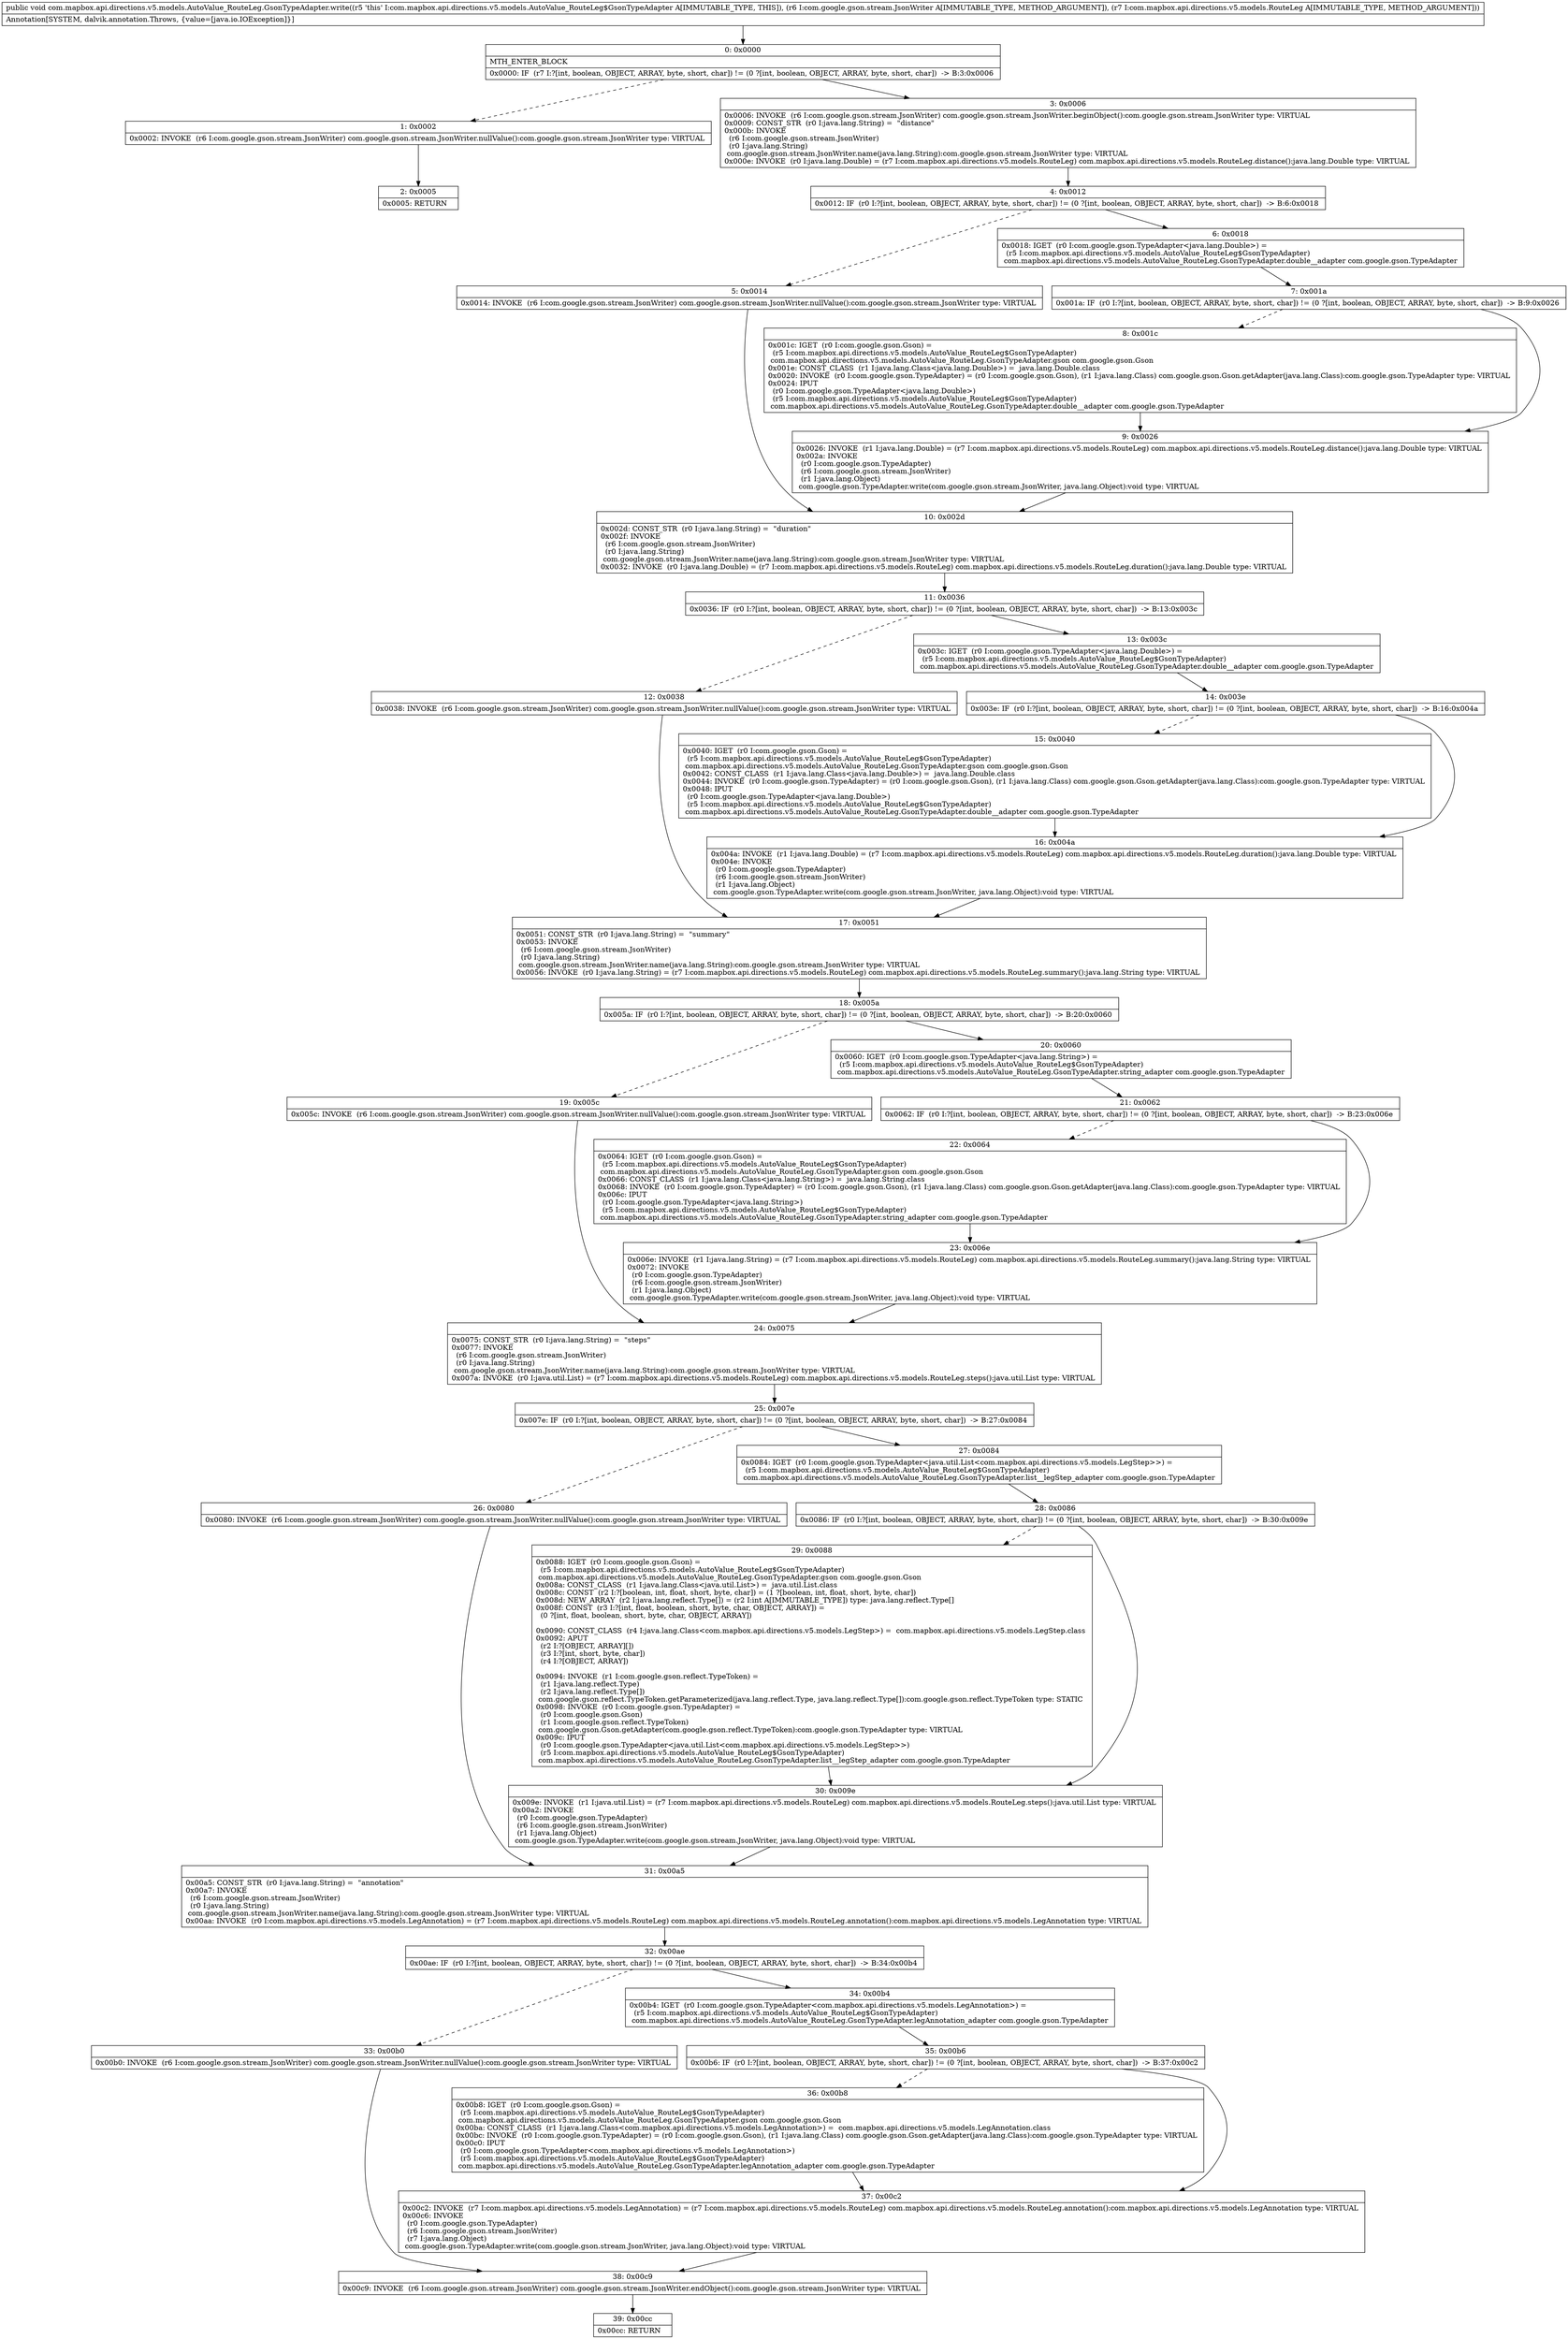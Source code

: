 digraph "CFG forcom.mapbox.api.directions.v5.models.AutoValue_RouteLeg.GsonTypeAdapter.write(Lcom\/google\/gson\/stream\/JsonWriter;Lcom\/mapbox\/api\/directions\/v5\/models\/RouteLeg;)V" {
Node_0 [shape=record,label="{0\:\ 0x0000|MTH_ENTER_BLOCK\l|0x0000: IF  (r7 I:?[int, boolean, OBJECT, ARRAY, byte, short, char]) != (0 ?[int, boolean, OBJECT, ARRAY, byte, short, char])  \-\> B:3:0x0006 \l}"];
Node_1 [shape=record,label="{1\:\ 0x0002|0x0002: INVOKE  (r6 I:com.google.gson.stream.JsonWriter) com.google.gson.stream.JsonWriter.nullValue():com.google.gson.stream.JsonWriter type: VIRTUAL \l}"];
Node_2 [shape=record,label="{2\:\ 0x0005|0x0005: RETURN   \l}"];
Node_3 [shape=record,label="{3\:\ 0x0006|0x0006: INVOKE  (r6 I:com.google.gson.stream.JsonWriter) com.google.gson.stream.JsonWriter.beginObject():com.google.gson.stream.JsonWriter type: VIRTUAL \l0x0009: CONST_STR  (r0 I:java.lang.String) =  \"distance\" \l0x000b: INVOKE  \l  (r6 I:com.google.gson.stream.JsonWriter)\l  (r0 I:java.lang.String)\l com.google.gson.stream.JsonWriter.name(java.lang.String):com.google.gson.stream.JsonWriter type: VIRTUAL \l0x000e: INVOKE  (r0 I:java.lang.Double) = (r7 I:com.mapbox.api.directions.v5.models.RouteLeg) com.mapbox.api.directions.v5.models.RouteLeg.distance():java.lang.Double type: VIRTUAL \l}"];
Node_4 [shape=record,label="{4\:\ 0x0012|0x0012: IF  (r0 I:?[int, boolean, OBJECT, ARRAY, byte, short, char]) != (0 ?[int, boolean, OBJECT, ARRAY, byte, short, char])  \-\> B:6:0x0018 \l}"];
Node_5 [shape=record,label="{5\:\ 0x0014|0x0014: INVOKE  (r6 I:com.google.gson.stream.JsonWriter) com.google.gson.stream.JsonWriter.nullValue():com.google.gson.stream.JsonWriter type: VIRTUAL \l}"];
Node_6 [shape=record,label="{6\:\ 0x0018|0x0018: IGET  (r0 I:com.google.gson.TypeAdapter\<java.lang.Double\>) = \l  (r5 I:com.mapbox.api.directions.v5.models.AutoValue_RouteLeg$GsonTypeAdapter)\l com.mapbox.api.directions.v5.models.AutoValue_RouteLeg.GsonTypeAdapter.double__adapter com.google.gson.TypeAdapter \l}"];
Node_7 [shape=record,label="{7\:\ 0x001a|0x001a: IF  (r0 I:?[int, boolean, OBJECT, ARRAY, byte, short, char]) != (0 ?[int, boolean, OBJECT, ARRAY, byte, short, char])  \-\> B:9:0x0026 \l}"];
Node_8 [shape=record,label="{8\:\ 0x001c|0x001c: IGET  (r0 I:com.google.gson.Gson) = \l  (r5 I:com.mapbox.api.directions.v5.models.AutoValue_RouteLeg$GsonTypeAdapter)\l com.mapbox.api.directions.v5.models.AutoValue_RouteLeg.GsonTypeAdapter.gson com.google.gson.Gson \l0x001e: CONST_CLASS  (r1 I:java.lang.Class\<java.lang.Double\>) =  java.lang.Double.class \l0x0020: INVOKE  (r0 I:com.google.gson.TypeAdapter) = (r0 I:com.google.gson.Gson), (r1 I:java.lang.Class) com.google.gson.Gson.getAdapter(java.lang.Class):com.google.gson.TypeAdapter type: VIRTUAL \l0x0024: IPUT  \l  (r0 I:com.google.gson.TypeAdapter\<java.lang.Double\>)\l  (r5 I:com.mapbox.api.directions.v5.models.AutoValue_RouteLeg$GsonTypeAdapter)\l com.mapbox.api.directions.v5.models.AutoValue_RouteLeg.GsonTypeAdapter.double__adapter com.google.gson.TypeAdapter \l}"];
Node_9 [shape=record,label="{9\:\ 0x0026|0x0026: INVOKE  (r1 I:java.lang.Double) = (r7 I:com.mapbox.api.directions.v5.models.RouteLeg) com.mapbox.api.directions.v5.models.RouteLeg.distance():java.lang.Double type: VIRTUAL \l0x002a: INVOKE  \l  (r0 I:com.google.gson.TypeAdapter)\l  (r6 I:com.google.gson.stream.JsonWriter)\l  (r1 I:java.lang.Object)\l com.google.gson.TypeAdapter.write(com.google.gson.stream.JsonWriter, java.lang.Object):void type: VIRTUAL \l}"];
Node_10 [shape=record,label="{10\:\ 0x002d|0x002d: CONST_STR  (r0 I:java.lang.String) =  \"duration\" \l0x002f: INVOKE  \l  (r6 I:com.google.gson.stream.JsonWriter)\l  (r0 I:java.lang.String)\l com.google.gson.stream.JsonWriter.name(java.lang.String):com.google.gson.stream.JsonWriter type: VIRTUAL \l0x0032: INVOKE  (r0 I:java.lang.Double) = (r7 I:com.mapbox.api.directions.v5.models.RouteLeg) com.mapbox.api.directions.v5.models.RouteLeg.duration():java.lang.Double type: VIRTUAL \l}"];
Node_11 [shape=record,label="{11\:\ 0x0036|0x0036: IF  (r0 I:?[int, boolean, OBJECT, ARRAY, byte, short, char]) != (0 ?[int, boolean, OBJECT, ARRAY, byte, short, char])  \-\> B:13:0x003c \l}"];
Node_12 [shape=record,label="{12\:\ 0x0038|0x0038: INVOKE  (r6 I:com.google.gson.stream.JsonWriter) com.google.gson.stream.JsonWriter.nullValue():com.google.gson.stream.JsonWriter type: VIRTUAL \l}"];
Node_13 [shape=record,label="{13\:\ 0x003c|0x003c: IGET  (r0 I:com.google.gson.TypeAdapter\<java.lang.Double\>) = \l  (r5 I:com.mapbox.api.directions.v5.models.AutoValue_RouteLeg$GsonTypeAdapter)\l com.mapbox.api.directions.v5.models.AutoValue_RouteLeg.GsonTypeAdapter.double__adapter com.google.gson.TypeAdapter \l}"];
Node_14 [shape=record,label="{14\:\ 0x003e|0x003e: IF  (r0 I:?[int, boolean, OBJECT, ARRAY, byte, short, char]) != (0 ?[int, boolean, OBJECT, ARRAY, byte, short, char])  \-\> B:16:0x004a \l}"];
Node_15 [shape=record,label="{15\:\ 0x0040|0x0040: IGET  (r0 I:com.google.gson.Gson) = \l  (r5 I:com.mapbox.api.directions.v5.models.AutoValue_RouteLeg$GsonTypeAdapter)\l com.mapbox.api.directions.v5.models.AutoValue_RouteLeg.GsonTypeAdapter.gson com.google.gson.Gson \l0x0042: CONST_CLASS  (r1 I:java.lang.Class\<java.lang.Double\>) =  java.lang.Double.class \l0x0044: INVOKE  (r0 I:com.google.gson.TypeAdapter) = (r0 I:com.google.gson.Gson), (r1 I:java.lang.Class) com.google.gson.Gson.getAdapter(java.lang.Class):com.google.gson.TypeAdapter type: VIRTUAL \l0x0048: IPUT  \l  (r0 I:com.google.gson.TypeAdapter\<java.lang.Double\>)\l  (r5 I:com.mapbox.api.directions.v5.models.AutoValue_RouteLeg$GsonTypeAdapter)\l com.mapbox.api.directions.v5.models.AutoValue_RouteLeg.GsonTypeAdapter.double__adapter com.google.gson.TypeAdapter \l}"];
Node_16 [shape=record,label="{16\:\ 0x004a|0x004a: INVOKE  (r1 I:java.lang.Double) = (r7 I:com.mapbox.api.directions.v5.models.RouteLeg) com.mapbox.api.directions.v5.models.RouteLeg.duration():java.lang.Double type: VIRTUAL \l0x004e: INVOKE  \l  (r0 I:com.google.gson.TypeAdapter)\l  (r6 I:com.google.gson.stream.JsonWriter)\l  (r1 I:java.lang.Object)\l com.google.gson.TypeAdapter.write(com.google.gson.stream.JsonWriter, java.lang.Object):void type: VIRTUAL \l}"];
Node_17 [shape=record,label="{17\:\ 0x0051|0x0051: CONST_STR  (r0 I:java.lang.String) =  \"summary\" \l0x0053: INVOKE  \l  (r6 I:com.google.gson.stream.JsonWriter)\l  (r0 I:java.lang.String)\l com.google.gson.stream.JsonWriter.name(java.lang.String):com.google.gson.stream.JsonWriter type: VIRTUAL \l0x0056: INVOKE  (r0 I:java.lang.String) = (r7 I:com.mapbox.api.directions.v5.models.RouteLeg) com.mapbox.api.directions.v5.models.RouteLeg.summary():java.lang.String type: VIRTUAL \l}"];
Node_18 [shape=record,label="{18\:\ 0x005a|0x005a: IF  (r0 I:?[int, boolean, OBJECT, ARRAY, byte, short, char]) != (0 ?[int, boolean, OBJECT, ARRAY, byte, short, char])  \-\> B:20:0x0060 \l}"];
Node_19 [shape=record,label="{19\:\ 0x005c|0x005c: INVOKE  (r6 I:com.google.gson.stream.JsonWriter) com.google.gson.stream.JsonWriter.nullValue():com.google.gson.stream.JsonWriter type: VIRTUAL \l}"];
Node_20 [shape=record,label="{20\:\ 0x0060|0x0060: IGET  (r0 I:com.google.gson.TypeAdapter\<java.lang.String\>) = \l  (r5 I:com.mapbox.api.directions.v5.models.AutoValue_RouteLeg$GsonTypeAdapter)\l com.mapbox.api.directions.v5.models.AutoValue_RouteLeg.GsonTypeAdapter.string_adapter com.google.gson.TypeAdapter \l}"];
Node_21 [shape=record,label="{21\:\ 0x0062|0x0062: IF  (r0 I:?[int, boolean, OBJECT, ARRAY, byte, short, char]) != (0 ?[int, boolean, OBJECT, ARRAY, byte, short, char])  \-\> B:23:0x006e \l}"];
Node_22 [shape=record,label="{22\:\ 0x0064|0x0064: IGET  (r0 I:com.google.gson.Gson) = \l  (r5 I:com.mapbox.api.directions.v5.models.AutoValue_RouteLeg$GsonTypeAdapter)\l com.mapbox.api.directions.v5.models.AutoValue_RouteLeg.GsonTypeAdapter.gson com.google.gson.Gson \l0x0066: CONST_CLASS  (r1 I:java.lang.Class\<java.lang.String\>) =  java.lang.String.class \l0x0068: INVOKE  (r0 I:com.google.gson.TypeAdapter) = (r0 I:com.google.gson.Gson), (r1 I:java.lang.Class) com.google.gson.Gson.getAdapter(java.lang.Class):com.google.gson.TypeAdapter type: VIRTUAL \l0x006c: IPUT  \l  (r0 I:com.google.gson.TypeAdapter\<java.lang.String\>)\l  (r5 I:com.mapbox.api.directions.v5.models.AutoValue_RouteLeg$GsonTypeAdapter)\l com.mapbox.api.directions.v5.models.AutoValue_RouteLeg.GsonTypeAdapter.string_adapter com.google.gson.TypeAdapter \l}"];
Node_23 [shape=record,label="{23\:\ 0x006e|0x006e: INVOKE  (r1 I:java.lang.String) = (r7 I:com.mapbox.api.directions.v5.models.RouteLeg) com.mapbox.api.directions.v5.models.RouteLeg.summary():java.lang.String type: VIRTUAL \l0x0072: INVOKE  \l  (r0 I:com.google.gson.TypeAdapter)\l  (r6 I:com.google.gson.stream.JsonWriter)\l  (r1 I:java.lang.Object)\l com.google.gson.TypeAdapter.write(com.google.gson.stream.JsonWriter, java.lang.Object):void type: VIRTUAL \l}"];
Node_24 [shape=record,label="{24\:\ 0x0075|0x0075: CONST_STR  (r0 I:java.lang.String) =  \"steps\" \l0x0077: INVOKE  \l  (r6 I:com.google.gson.stream.JsonWriter)\l  (r0 I:java.lang.String)\l com.google.gson.stream.JsonWriter.name(java.lang.String):com.google.gson.stream.JsonWriter type: VIRTUAL \l0x007a: INVOKE  (r0 I:java.util.List) = (r7 I:com.mapbox.api.directions.v5.models.RouteLeg) com.mapbox.api.directions.v5.models.RouteLeg.steps():java.util.List type: VIRTUAL \l}"];
Node_25 [shape=record,label="{25\:\ 0x007e|0x007e: IF  (r0 I:?[int, boolean, OBJECT, ARRAY, byte, short, char]) != (0 ?[int, boolean, OBJECT, ARRAY, byte, short, char])  \-\> B:27:0x0084 \l}"];
Node_26 [shape=record,label="{26\:\ 0x0080|0x0080: INVOKE  (r6 I:com.google.gson.stream.JsonWriter) com.google.gson.stream.JsonWriter.nullValue():com.google.gson.stream.JsonWriter type: VIRTUAL \l}"];
Node_27 [shape=record,label="{27\:\ 0x0084|0x0084: IGET  (r0 I:com.google.gson.TypeAdapter\<java.util.List\<com.mapbox.api.directions.v5.models.LegStep\>\>) = \l  (r5 I:com.mapbox.api.directions.v5.models.AutoValue_RouteLeg$GsonTypeAdapter)\l com.mapbox.api.directions.v5.models.AutoValue_RouteLeg.GsonTypeAdapter.list__legStep_adapter com.google.gson.TypeAdapter \l}"];
Node_28 [shape=record,label="{28\:\ 0x0086|0x0086: IF  (r0 I:?[int, boolean, OBJECT, ARRAY, byte, short, char]) != (0 ?[int, boolean, OBJECT, ARRAY, byte, short, char])  \-\> B:30:0x009e \l}"];
Node_29 [shape=record,label="{29\:\ 0x0088|0x0088: IGET  (r0 I:com.google.gson.Gson) = \l  (r5 I:com.mapbox.api.directions.v5.models.AutoValue_RouteLeg$GsonTypeAdapter)\l com.mapbox.api.directions.v5.models.AutoValue_RouteLeg.GsonTypeAdapter.gson com.google.gson.Gson \l0x008a: CONST_CLASS  (r1 I:java.lang.Class\<java.util.List\>) =  java.util.List.class \l0x008c: CONST  (r2 I:?[boolean, int, float, short, byte, char]) = (1 ?[boolean, int, float, short, byte, char]) \l0x008d: NEW_ARRAY  (r2 I:java.lang.reflect.Type[]) = (r2 I:int A[IMMUTABLE_TYPE]) type: java.lang.reflect.Type[] \l0x008f: CONST  (r3 I:?[int, float, boolean, short, byte, char, OBJECT, ARRAY]) = \l  (0 ?[int, float, boolean, short, byte, char, OBJECT, ARRAY])\l \l0x0090: CONST_CLASS  (r4 I:java.lang.Class\<com.mapbox.api.directions.v5.models.LegStep\>) =  com.mapbox.api.directions.v5.models.LegStep.class \l0x0092: APUT  \l  (r2 I:?[OBJECT, ARRAY][])\l  (r3 I:?[int, short, byte, char])\l  (r4 I:?[OBJECT, ARRAY])\l \l0x0094: INVOKE  (r1 I:com.google.gson.reflect.TypeToken) = \l  (r1 I:java.lang.reflect.Type)\l  (r2 I:java.lang.reflect.Type[])\l com.google.gson.reflect.TypeToken.getParameterized(java.lang.reflect.Type, java.lang.reflect.Type[]):com.google.gson.reflect.TypeToken type: STATIC \l0x0098: INVOKE  (r0 I:com.google.gson.TypeAdapter) = \l  (r0 I:com.google.gson.Gson)\l  (r1 I:com.google.gson.reflect.TypeToken)\l com.google.gson.Gson.getAdapter(com.google.gson.reflect.TypeToken):com.google.gson.TypeAdapter type: VIRTUAL \l0x009c: IPUT  \l  (r0 I:com.google.gson.TypeAdapter\<java.util.List\<com.mapbox.api.directions.v5.models.LegStep\>\>)\l  (r5 I:com.mapbox.api.directions.v5.models.AutoValue_RouteLeg$GsonTypeAdapter)\l com.mapbox.api.directions.v5.models.AutoValue_RouteLeg.GsonTypeAdapter.list__legStep_adapter com.google.gson.TypeAdapter \l}"];
Node_30 [shape=record,label="{30\:\ 0x009e|0x009e: INVOKE  (r1 I:java.util.List) = (r7 I:com.mapbox.api.directions.v5.models.RouteLeg) com.mapbox.api.directions.v5.models.RouteLeg.steps():java.util.List type: VIRTUAL \l0x00a2: INVOKE  \l  (r0 I:com.google.gson.TypeAdapter)\l  (r6 I:com.google.gson.stream.JsonWriter)\l  (r1 I:java.lang.Object)\l com.google.gson.TypeAdapter.write(com.google.gson.stream.JsonWriter, java.lang.Object):void type: VIRTUAL \l}"];
Node_31 [shape=record,label="{31\:\ 0x00a5|0x00a5: CONST_STR  (r0 I:java.lang.String) =  \"annotation\" \l0x00a7: INVOKE  \l  (r6 I:com.google.gson.stream.JsonWriter)\l  (r0 I:java.lang.String)\l com.google.gson.stream.JsonWriter.name(java.lang.String):com.google.gson.stream.JsonWriter type: VIRTUAL \l0x00aa: INVOKE  (r0 I:com.mapbox.api.directions.v5.models.LegAnnotation) = (r7 I:com.mapbox.api.directions.v5.models.RouteLeg) com.mapbox.api.directions.v5.models.RouteLeg.annotation():com.mapbox.api.directions.v5.models.LegAnnotation type: VIRTUAL \l}"];
Node_32 [shape=record,label="{32\:\ 0x00ae|0x00ae: IF  (r0 I:?[int, boolean, OBJECT, ARRAY, byte, short, char]) != (0 ?[int, boolean, OBJECT, ARRAY, byte, short, char])  \-\> B:34:0x00b4 \l}"];
Node_33 [shape=record,label="{33\:\ 0x00b0|0x00b0: INVOKE  (r6 I:com.google.gson.stream.JsonWriter) com.google.gson.stream.JsonWriter.nullValue():com.google.gson.stream.JsonWriter type: VIRTUAL \l}"];
Node_34 [shape=record,label="{34\:\ 0x00b4|0x00b4: IGET  (r0 I:com.google.gson.TypeAdapter\<com.mapbox.api.directions.v5.models.LegAnnotation\>) = \l  (r5 I:com.mapbox.api.directions.v5.models.AutoValue_RouteLeg$GsonTypeAdapter)\l com.mapbox.api.directions.v5.models.AutoValue_RouteLeg.GsonTypeAdapter.legAnnotation_adapter com.google.gson.TypeAdapter \l}"];
Node_35 [shape=record,label="{35\:\ 0x00b6|0x00b6: IF  (r0 I:?[int, boolean, OBJECT, ARRAY, byte, short, char]) != (0 ?[int, boolean, OBJECT, ARRAY, byte, short, char])  \-\> B:37:0x00c2 \l}"];
Node_36 [shape=record,label="{36\:\ 0x00b8|0x00b8: IGET  (r0 I:com.google.gson.Gson) = \l  (r5 I:com.mapbox.api.directions.v5.models.AutoValue_RouteLeg$GsonTypeAdapter)\l com.mapbox.api.directions.v5.models.AutoValue_RouteLeg.GsonTypeAdapter.gson com.google.gson.Gson \l0x00ba: CONST_CLASS  (r1 I:java.lang.Class\<com.mapbox.api.directions.v5.models.LegAnnotation\>) =  com.mapbox.api.directions.v5.models.LegAnnotation.class \l0x00bc: INVOKE  (r0 I:com.google.gson.TypeAdapter) = (r0 I:com.google.gson.Gson), (r1 I:java.lang.Class) com.google.gson.Gson.getAdapter(java.lang.Class):com.google.gson.TypeAdapter type: VIRTUAL \l0x00c0: IPUT  \l  (r0 I:com.google.gson.TypeAdapter\<com.mapbox.api.directions.v5.models.LegAnnotation\>)\l  (r5 I:com.mapbox.api.directions.v5.models.AutoValue_RouteLeg$GsonTypeAdapter)\l com.mapbox.api.directions.v5.models.AutoValue_RouteLeg.GsonTypeAdapter.legAnnotation_adapter com.google.gson.TypeAdapter \l}"];
Node_37 [shape=record,label="{37\:\ 0x00c2|0x00c2: INVOKE  (r7 I:com.mapbox.api.directions.v5.models.LegAnnotation) = (r7 I:com.mapbox.api.directions.v5.models.RouteLeg) com.mapbox.api.directions.v5.models.RouteLeg.annotation():com.mapbox.api.directions.v5.models.LegAnnotation type: VIRTUAL \l0x00c6: INVOKE  \l  (r0 I:com.google.gson.TypeAdapter)\l  (r6 I:com.google.gson.stream.JsonWriter)\l  (r7 I:java.lang.Object)\l com.google.gson.TypeAdapter.write(com.google.gson.stream.JsonWriter, java.lang.Object):void type: VIRTUAL \l}"];
Node_38 [shape=record,label="{38\:\ 0x00c9|0x00c9: INVOKE  (r6 I:com.google.gson.stream.JsonWriter) com.google.gson.stream.JsonWriter.endObject():com.google.gson.stream.JsonWriter type: VIRTUAL \l}"];
Node_39 [shape=record,label="{39\:\ 0x00cc|0x00cc: RETURN   \l}"];
MethodNode[shape=record,label="{public void com.mapbox.api.directions.v5.models.AutoValue_RouteLeg.GsonTypeAdapter.write((r5 'this' I:com.mapbox.api.directions.v5.models.AutoValue_RouteLeg$GsonTypeAdapter A[IMMUTABLE_TYPE, THIS]), (r6 I:com.google.gson.stream.JsonWriter A[IMMUTABLE_TYPE, METHOD_ARGUMENT]), (r7 I:com.mapbox.api.directions.v5.models.RouteLeg A[IMMUTABLE_TYPE, METHOD_ARGUMENT]))  | Annotation[SYSTEM, dalvik.annotation.Throws, \{value=[java.io.IOException]\}]\l}"];
MethodNode -> Node_0;
Node_0 -> Node_1[style=dashed];
Node_0 -> Node_3;
Node_1 -> Node_2;
Node_3 -> Node_4;
Node_4 -> Node_5[style=dashed];
Node_4 -> Node_6;
Node_5 -> Node_10;
Node_6 -> Node_7;
Node_7 -> Node_8[style=dashed];
Node_7 -> Node_9;
Node_8 -> Node_9;
Node_9 -> Node_10;
Node_10 -> Node_11;
Node_11 -> Node_12[style=dashed];
Node_11 -> Node_13;
Node_12 -> Node_17;
Node_13 -> Node_14;
Node_14 -> Node_15[style=dashed];
Node_14 -> Node_16;
Node_15 -> Node_16;
Node_16 -> Node_17;
Node_17 -> Node_18;
Node_18 -> Node_19[style=dashed];
Node_18 -> Node_20;
Node_19 -> Node_24;
Node_20 -> Node_21;
Node_21 -> Node_22[style=dashed];
Node_21 -> Node_23;
Node_22 -> Node_23;
Node_23 -> Node_24;
Node_24 -> Node_25;
Node_25 -> Node_26[style=dashed];
Node_25 -> Node_27;
Node_26 -> Node_31;
Node_27 -> Node_28;
Node_28 -> Node_29[style=dashed];
Node_28 -> Node_30;
Node_29 -> Node_30;
Node_30 -> Node_31;
Node_31 -> Node_32;
Node_32 -> Node_33[style=dashed];
Node_32 -> Node_34;
Node_33 -> Node_38;
Node_34 -> Node_35;
Node_35 -> Node_36[style=dashed];
Node_35 -> Node_37;
Node_36 -> Node_37;
Node_37 -> Node_38;
Node_38 -> Node_39;
}

